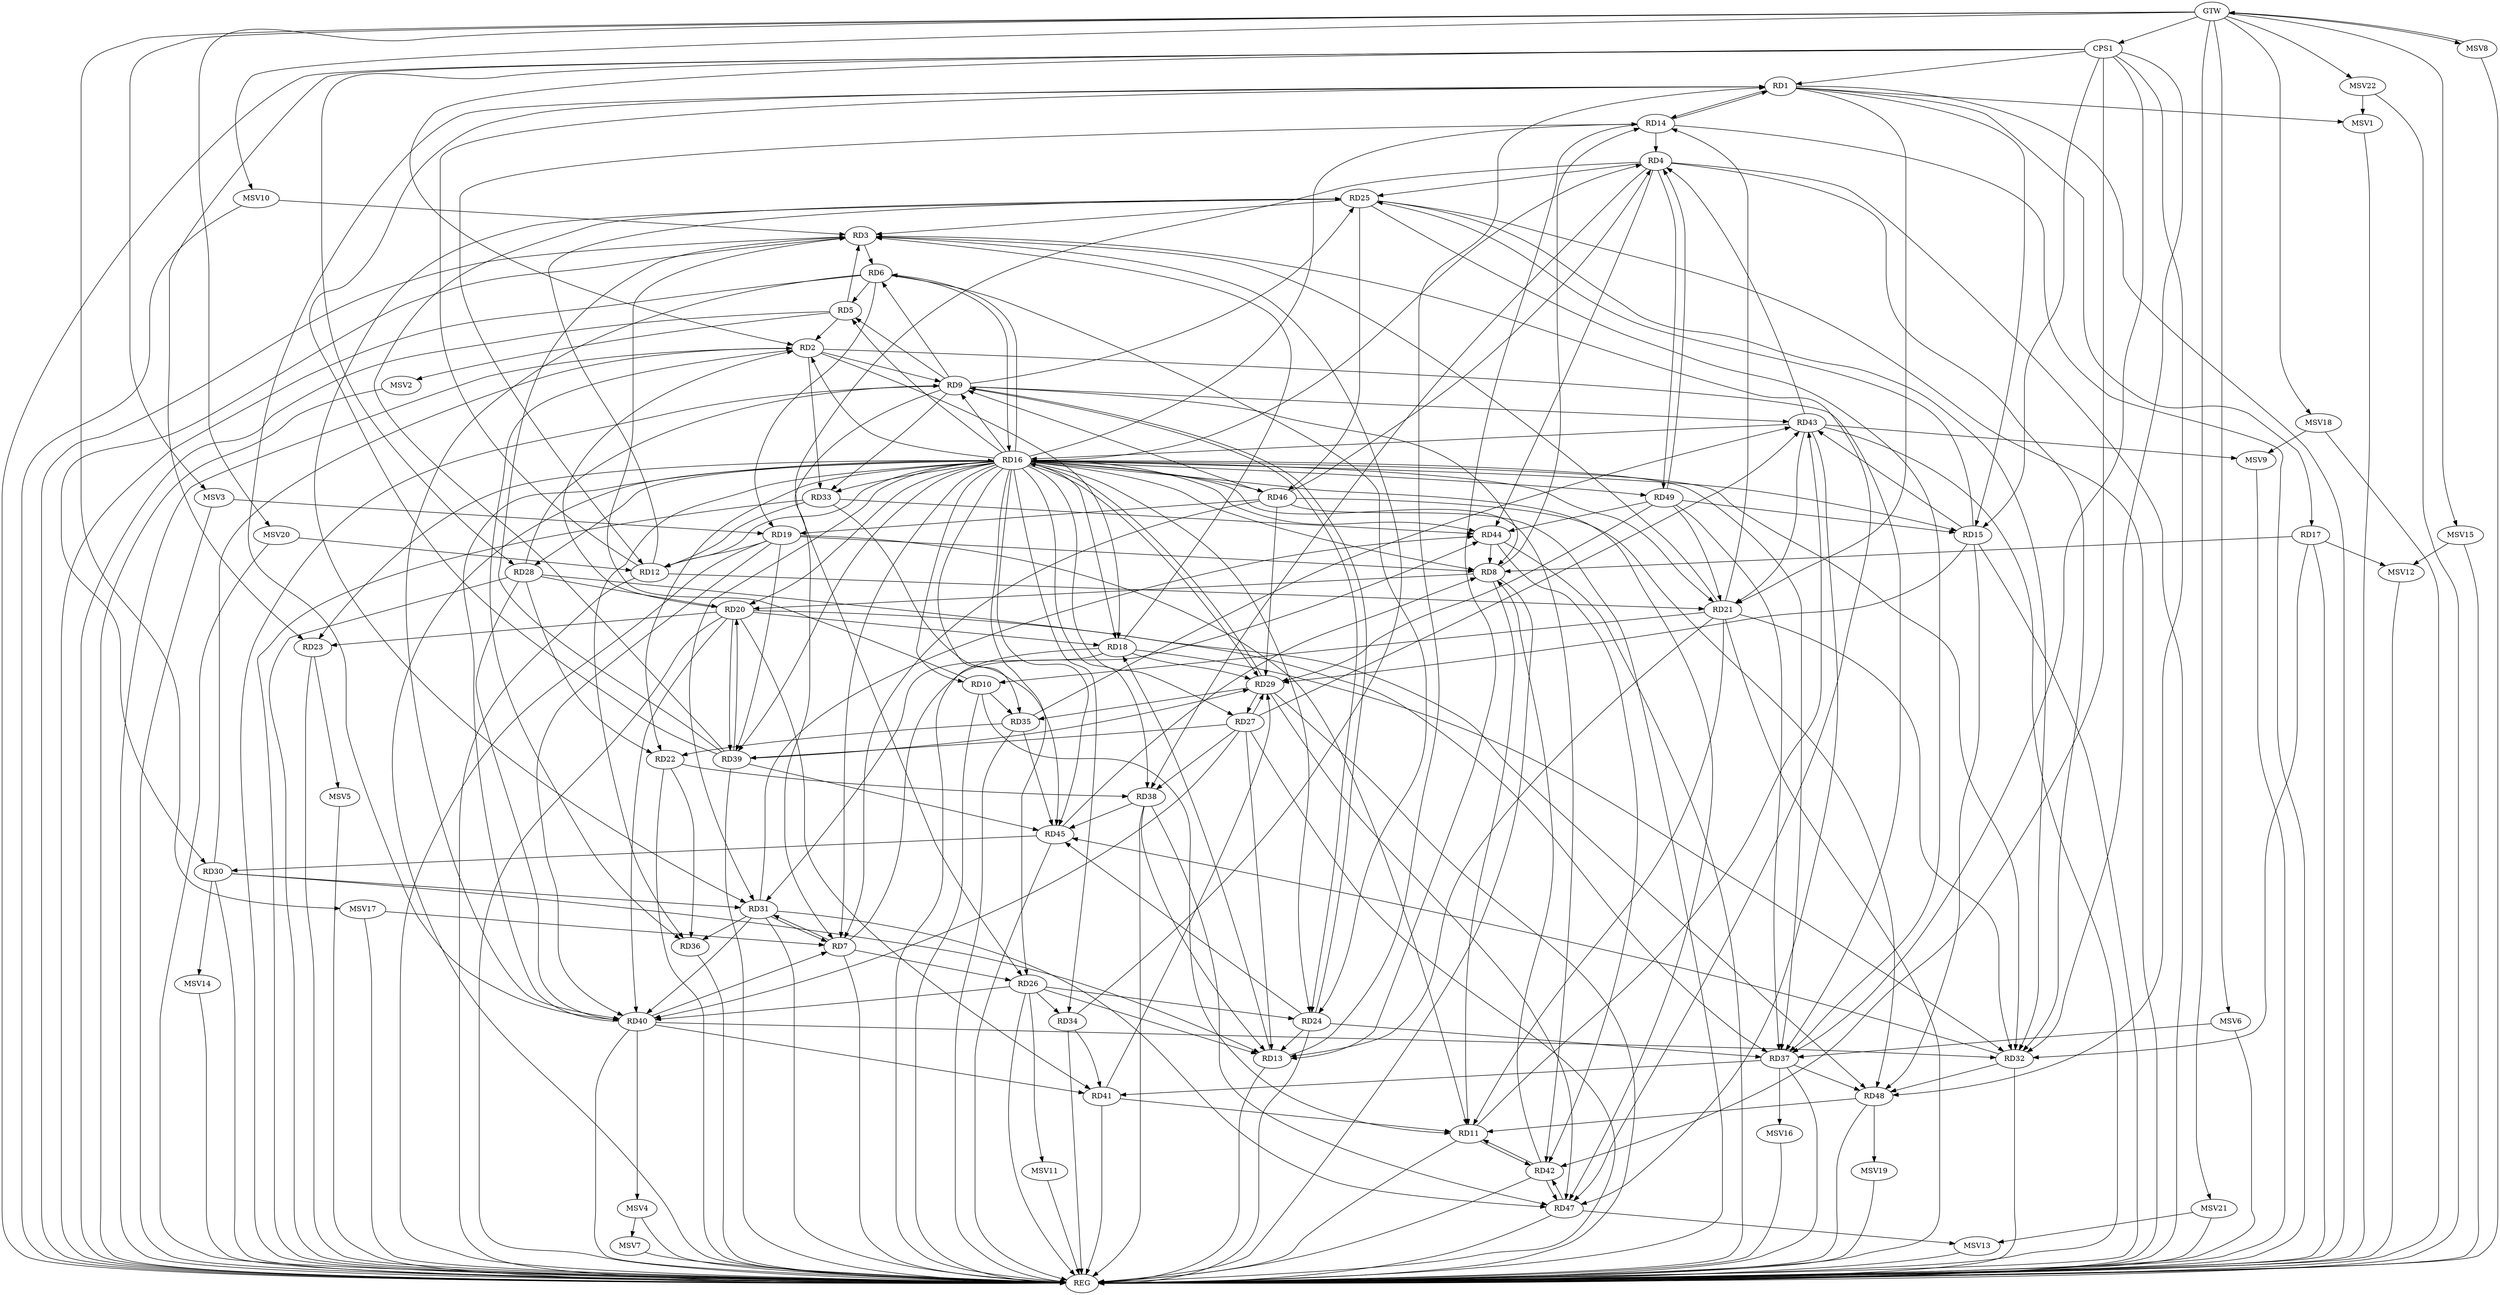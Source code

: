 strict digraph G {
  RD1 [ label="RD1" ];
  RD2 [ label="RD2" ];
  RD3 [ label="RD3" ];
  RD4 [ label="RD4" ];
  RD5 [ label="RD5" ];
  RD6 [ label="RD6" ];
  RD7 [ label="RD7" ];
  RD8 [ label="RD8" ];
  RD9 [ label="RD9" ];
  RD10 [ label="RD10" ];
  RD11 [ label="RD11" ];
  RD12 [ label="RD12" ];
  RD13 [ label="RD13" ];
  RD14 [ label="RD14" ];
  RD15 [ label="RD15" ];
  RD16 [ label="RD16" ];
  RD17 [ label="RD17" ];
  RD18 [ label="RD18" ];
  RD19 [ label="RD19" ];
  RD20 [ label="RD20" ];
  RD21 [ label="RD21" ];
  RD22 [ label="RD22" ];
  RD23 [ label="RD23" ];
  RD24 [ label="RD24" ];
  RD25 [ label="RD25" ];
  RD26 [ label="RD26" ];
  RD27 [ label="RD27" ];
  RD28 [ label="RD28" ];
  RD29 [ label="RD29" ];
  RD30 [ label="RD30" ];
  RD31 [ label="RD31" ];
  RD32 [ label="RD32" ];
  RD33 [ label="RD33" ];
  RD34 [ label="RD34" ];
  RD35 [ label="RD35" ];
  RD36 [ label="RD36" ];
  RD37 [ label="RD37" ];
  RD38 [ label="RD38" ];
  RD39 [ label="RD39" ];
  RD40 [ label="RD40" ];
  RD41 [ label="RD41" ];
  RD42 [ label="RD42" ];
  RD43 [ label="RD43" ];
  RD44 [ label="RD44" ];
  RD45 [ label="RD45" ];
  RD46 [ label="RD46" ];
  RD47 [ label="RD47" ];
  RD48 [ label="RD48" ];
  RD49 [ label="RD49" ];
  CPS1 [ label="CPS1" ];
  GTW [ label="GTW" ];
  REG [ label="REG" ];
  MSV1 [ label="MSV1" ];
  MSV2 [ label="MSV2" ];
  MSV3 [ label="MSV3" ];
  MSV4 [ label="MSV4" ];
  MSV5 [ label="MSV5" ];
  MSV6 [ label="MSV6" ];
  MSV7 [ label="MSV7" ];
  MSV8 [ label="MSV8" ];
  MSV9 [ label="MSV9" ];
  MSV10 [ label="MSV10" ];
  MSV11 [ label="MSV11" ];
  MSV12 [ label="MSV12" ];
  MSV13 [ label="MSV13" ];
  MSV14 [ label="MSV14" ];
  MSV15 [ label="MSV15" ];
  MSV16 [ label="MSV16" ];
  MSV17 [ label="MSV17" ];
  MSV18 [ label="MSV18" ];
  MSV19 [ label="MSV19" ];
  MSV20 [ label="MSV20" ];
  MSV21 [ label="MSV21" ];
  MSV22 [ label="MSV22" ];
  RD12 -> RD1;
  RD13 -> RD1;
  RD1 -> RD14;
  RD14 -> RD1;
  RD1 -> RD15;
  RD1 -> RD17;
  RD1 -> RD21;
  RD39 -> RD1;
  RD1 -> RD40;
  RD5 -> RD2;
  RD2 -> RD9;
  RD2 -> RD18;
  RD20 -> RD2;
  RD30 -> RD2;
  RD2 -> RD33;
  RD2 -> RD36;
  RD2 -> RD37;
  RD5 -> RD3;
  RD3 -> RD6;
  RD10 -> RD3;
  RD18 -> RD3;
  RD21 -> RD3;
  RD25 -> RD3;
  RD3 -> RD30;
  RD34 -> RD3;
  RD39 -> RD3;
  RD3 -> RD47;
  RD14 -> RD4;
  RD16 -> RD4;
  RD4 -> RD25;
  RD4 -> RD26;
  RD4 -> RD32;
  RD4 -> RD38;
  RD43 -> RD4;
  RD4 -> RD44;
  RD46 -> RD4;
  RD4 -> RD49;
  RD49 -> RD4;
  RD6 -> RD5;
  RD9 -> RD5;
  RD9 -> RD6;
  RD6 -> RD16;
  RD6 -> RD19;
  RD6 -> RD24;
  RD6 -> RD40;
  RD9 -> RD7;
  RD16 -> RD7;
  RD7 -> RD26;
  RD7 -> RD31;
  RD31 -> RD7;
  RD40 -> RD7;
  RD7 -> RD44;
  RD46 -> RD7;
  RD9 -> RD8;
  RD8 -> RD11;
  RD8 -> RD14;
  RD17 -> RD8;
  RD19 -> RD8;
  RD8 -> RD20;
  RD42 -> RD8;
  RD44 -> RD8;
  RD45 -> RD8;
  RD9 -> RD24;
  RD24 -> RD9;
  RD9 -> RD25;
  RD28 -> RD9;
  RD9 -> RD33;
  RD9 -> RD43;
  RD46 -> RD9;
  RD10 -> RD11;
  RD21 -> RD10;
  RD10 -> RD35;
  RD19 -> RD11;
  RD21 -> RD11;
  RD41 -> RD11;
  RD11 -> RD42;
  RD42 -> RD11;
  RD11 -> RD43;
  RD48 -> RD11;
  RD14 -> RD12;
  RD19 -> RD12;
  RD12 -> RD21;
  RD12 -> RD25;
  RD33 -> RD12;
  RD14 -> RD13;
  RD13 -> RD18;
  RD21 -> RD13;
  RD24 -> RD13;
  RD26 -> RD13;
  RD27 -> RD13;
  RD30 -> RD13;
  RD38 -> RD13;
  RD21 -> RD14;
  RD16 -> RD15;
  RD15 -> RD25;
  RD15 -> RD29;
  RD15 -> RD43;
  RD15 -> RD48;
  RD49 -> RD15;
  RD16 -> RD21;
  RD16 -> RD22;
  RD16 -> RD29;
  RD29 -> RD16;
  RD16 -> RD36;
  RD16 -> RD37;
  RD40 -> RD16;
  RD43 -> RD16;
  RD16 -> RD44;
  RD17 -> RD32;
  RD20 -> RD18;
  RD18 -> RD29;
  RD18 -> RD31;
  RD18 -> RD32;
  RD19 -> RD39;
  RD19 -> RD40;
  RD46 -> RD19;
  RD20 -> RD23;
  RD28 -> RD20;
  RD20 -> RD39;
  RD39 -> RD20;
  RD20 -> RD40;
  RD20 -> RD41;
  RD20 -> RD48;
  RD21 -> RD32;
  RD43 -> RD21;
  RD49 -> RD21;
  RD28 -> RD22;
  RD35 -> RD22;
  RD22 -> RD36;
  RD22 -> RD38;
  RD26 -> RD24;
  RD24 -> RD37;
  RD24 -> RD45;
  RD25 -> RD31;
  RD25 -> RD32;
  RD25 -> RD37;
  RD39 -> RD25;
  RD25 -> RD46;
  RD26 -> RD34;
  RD26 -> RD40;
  RD27 -> RD29;
  RD29 -> RD27;
  RD27 -> RD38;
  RD27 -> RD39;
  RD27 -> RD40;
  RD27 -> RD43;
  RD28 -> RD37;
  RD28 -> RD40;
  RD29 -> RD35;
  RD39 -> RD29;
  RD41 -> RD29;
  RD46 -> RD29;
  RD29 -> RD47;
  RD49 -> RD29;
  RD30 -> RD31;
  RD45 -> RD30;
  RD31 -> RD36;
  RD31 -> RD40;
  RD31 -> RD44;
  RD31 -> RD47;
  RD40 -> RD32;
  RD32 -> RD45;
  RD32 -> RD48;
  RD33 -> RD44;
  RD33 -> RD45;
  RD34 -> RD41;
  RD35 -> RD43;
  RD35 -> RD45;
  RD37 -> RD41;
  RD37 -> RD48;
  RD49 -> RD37;
  RD38 -> RD45;
  RD38 -> RD47;
  RD39 -> RD45;
  RD40 -> RD41;
  RD44 -> RD42;
  RD42 -> RD47;
  RD47 -> RD42;
  RD43 -> RD47;
  RD49 -> RD44;
  RD46 -> RD48;
  CPS1 -> RD23;
  CPS1 -> RD32;
  CPS1 -> RD42;
  CPS1 -> RD1;
  CPS1 -> RD37;
  CPS1 -> RD48;
  CPS1 -> RD28;
  CPS1 -> RD15;
  CPS1 -> RD2;
  GTW -> CPS1;
  RD1 -> REG;
  RD2 -> REG;
  RD3 -> REG;
  RD4 -> REG;
  RD5 -> REG;
  RD6 -> REG;
  RD7 -> REG;
  RD8 -> REG;
  RD9 -> REG;
  RD10 -> REG;
  RD11 -> REG;
  RD12 -> REG;
  RD13 -> REG;
  RD14 -> REG;
  RD15 -> REG;
  RD16 -> REG;
  RD17 -> REG;
  RD18 -> REG;
  RD19 -> REG;
  RD20 -> REG;
  RD21 -> REG;
  RD22 -> REG;
  RD23 -> REG;
  RD24 -> REG;
  RD25 -> REG;
  RD26 -> REG;
  RD27 -> REG;
  RD28 -> REG;
  RD29 -> REG;
  RD30 -> REG;
  RD31 -> REG;
  RD32 -> REG;
  RD33 -> REG;
  RD34 -> REG;
  RD35 -> REG;
  RD36 -> REG;
  RD37 -> REG;
  RD38 -> REG;
  RD39 -> REG;
  RD40 -> REG;
  RD41 -> REG;
  RD42 -> REG;
  RD43 -> REG;
  RD44 -> REG;
  RD45 -> REG;
  RD46 -> REG;
  RD47 -> REG;
  RD48 -> REG;
  CPS1 -> REG;
  RD16 -> RD9;
  RD16 -> RD46;
  RD16 -> RD34;
  RD16 -> RD12;
  RD16 -> RD18;
  RD16 -> RD35;
  RD16 -> RD45;
  RD16 -> RD31;
  RD16 -> RD14;
  RD16 -> RD47;
  RD16 -> RD28;
  RD16 -> RD26;
  RD16 -> RD39;
  RD16 -> RD20;
  RD16 -> RD10;
  RD16 -> RD5;
  RD16 -> RD27;
  RD16 -> RD23;
  RD16 -> RD38;
  RD16 -> RD32;
  RD16 -> RD24;
  RD16 -> RD49;
  RD16 -> RD2;
  RD16 -> RD33;
  RD16 -> RD6;
  RD16 -> RD42;
  RD16 -> RD8;
  RD1 -> MSV1;
  MSV1 -> REG;
  RD5 -> MSV2;
  MSV2 -> REG;
  MSV3 -> RD19;
  GTW -> MSV3;
  MSV3 -> REG;
  RD40 -> MSV4;
  MSV4 -> REG;
  RD23 -> MSV5;
  MSV5 -> REG;
  MSV6 -> RD37;
  GTW -> MSV6;
  MSV6 -> REG;
  MSV4 -> MSV7;
  MSV7 -> REG;
  MSV8 -> GTW;
  GTW -> MSV8;
  MSV8 -> REG;
  RD43 -> MSV9;
  MSV9 -> REG;
  MSV10 -> RD3;
  GTW -> MSV10;
  MSV10 -> REG;
  RD26 -> MSV11;
  MSV11 -> REG;
  RD17 -> MSV12;
  MSV12 -> REG;
  RD47 -> MSV13;
  MSV13 -> REG;
  RD30 -> MSV14;
  MSV14 -> REG;
  MSV15 -> MSV12;
  GTW -> MSV15;
  MSV15 -> REG;
  RD37 -> MSV16;
  MSV16 -> REG;
  MSV17 -> RD7;
  GTW -> MSV17;
  MSV17 -> REG;
  MSV18 -> MSV9;
  GTW -> MSV18;
  MSV18 -> REG;
  RD48 -> MSV19;
  MSV19 -> REG;
  MSV20 -> RD12;
  GTW -> MSV20;
  MSV20 -> REG;
  MSV21 -> MSV13;
  GTW -> MSV21;
  MSV21 -> REG;
  MSV22 -> MSV1;
  GTW -> MSV22;
  MSV22 -> REG;
}
